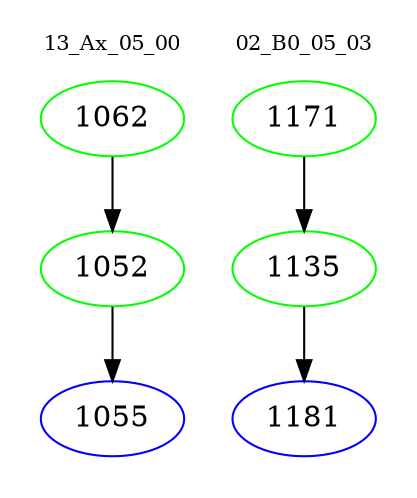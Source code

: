 digraph{
subgraph cluster_0 {
color = white
label = "13_Ax_05_00";
fontsize=10;
T0_1062 [label="1062", color="green"]
T0_1062 -> T0_1052 [color="black"]
T0_1052 [label="1052", color="green"]
T0_1052 -> T0_1055 [color="black"]
T0_1055 [label="1055", color="blue"]
}
subgraph cluster_1 {
color = white
label = "02_B0_05_03";
fontsize=10;
T1_1171 [label="1171", color="green"]
T1_1171 -> T1_1135 [color="black"]
T1_1135 [label="1135", color="green"]
T1_1135 -> T1_1181 [color="black"]
T1_1181 [label="1181", color="blue"]
}
}
